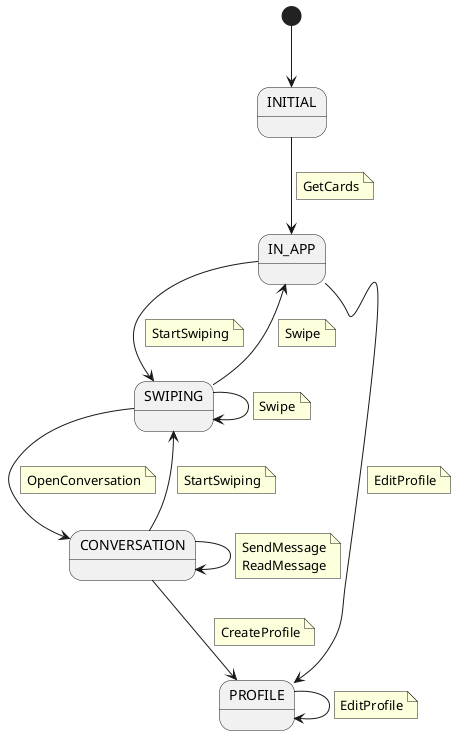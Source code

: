 @startuml

state INITIAL
state SWIPING
state CONVERSATION
state PROFILE

' Que estados faltan?
' Como nos movemos entre SWIPING - CONVERSATION - PROFILE
' Back use case?

[*] --> INITIAL
INITIAL --> IN_APP
note on link
GetCards
end note
IN_APP --> SWIPING
note on link
StartSwiping
endnote
SWIPING --> SWIPING
note on link
Swipe
endnote

CONVERSATION --> CONVERSATION
note on link
SendMessage
ReadMessage
end note

PROFILE --> PROFILE
note on link
EditProfile
end note
IN_APP --> PROFILE
note on link
EditProfile
end note

CONVERSATION --> PROFILE
note on link
CreateProfile
end note

SWIPING --> CONVERSATION
note on link
OpenConversation
end note
CONVERSATION --> SWIPING
note on link
StartSwiping
end note

SWIPING --> IN_APP
note on link
Swipe
end note




@enduml